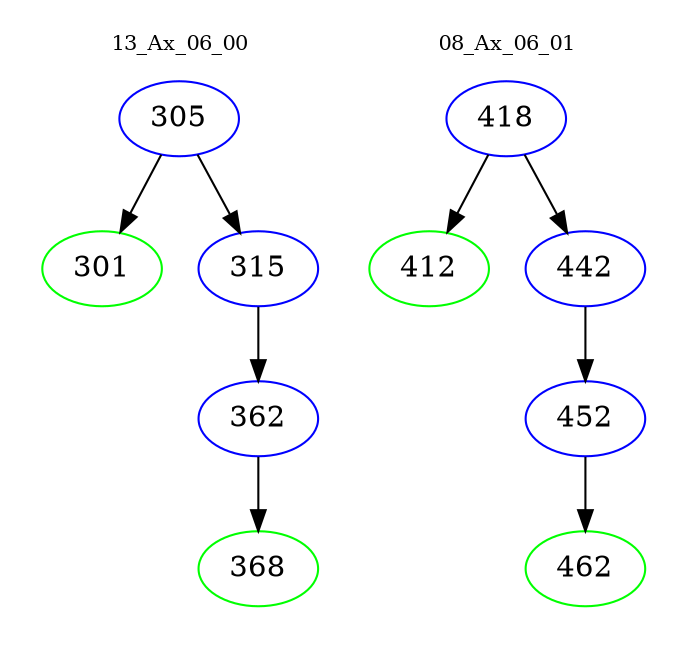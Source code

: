 digraph{
subgraph cluster_0 {
color = white
label = "13_Ax_06_00";
fontsize=10;
T0_305 [label="305", color="blue"]
T0_305 -> T0_301 [color="black"]
T0_301 [label="301", color="green"]
T0_305 -> T0_315 [color="black"]
T0_315 [label="315", color="blue"]
T0_315 -> T0_362 [color="black"]
T0_362 [label="362", color="blue"]
T0_362 -> T0_368 [color="black"]
T0_368 [label="368", color="green"]
}
subgraph cluster_1 {
color = white
label = "08_Ax_06_01";
fontsize=10;
T1_418 [label="418", color="blue"]
T1_418 -> T1_412 [color="black"]
T1_412 [label="412", color="green"]
T1_418 -> T1_442 [color="black"]
T1_442 [label="442", color="blue"]
T1_442 -> T1_452 [color="black"]
T1_452 [label="452", color="blue"]
T1_452 -> T1_462 [color="black"]
T1_462 [label="462", color="green"]
}
}
